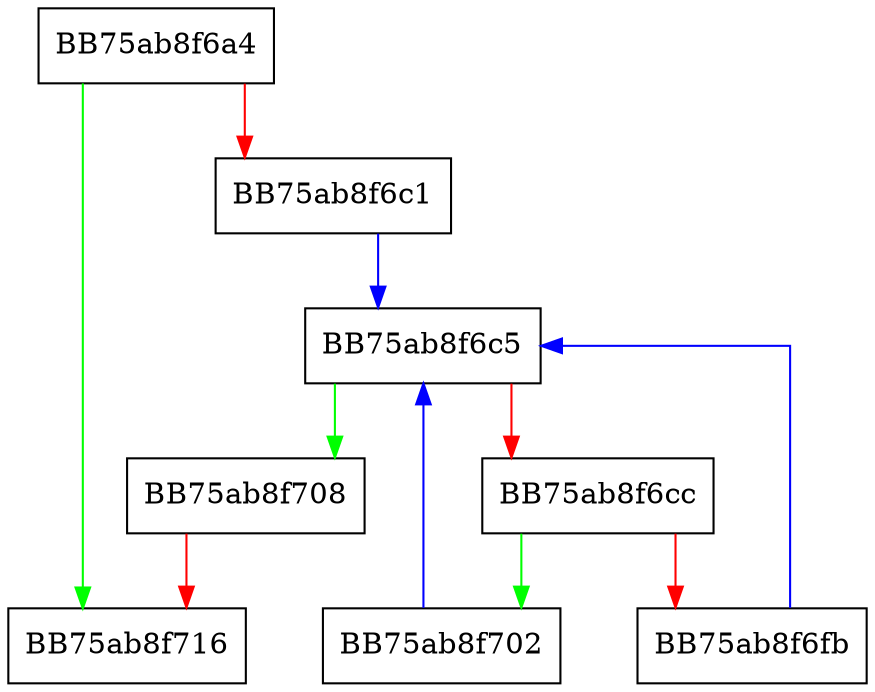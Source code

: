 digraph Shutdown {
  node [shape="box"];
  graph [splines=ortho];
  BB75ab8f6a4 -> BB75ab8f716 [color="green"];
  BB75ab8f6a4 -> BB75ab8f6c1 [color="red"];
  BB75ab8f6c1 -> BB75ab8f6c5 [color="blue"];
  BB75ab8f6c5 -> BB75ab8f708 [color="green"];
  BB75ab8f6c5 -> BB75ab8f6cc [color="red"];
  BB75ab8f6cc -> BB75ab8f702 [color="green"];
  BB75ab8f6cc -> BB75ab8f6fb [color="red"];
  BB75ab8f6fb -> BB75ab8f6c5 [color="blue"];
  BB75ab8f702 -> BB75ab8f6c5 [color="blue"];
  BB75ab8f708 -> BB75ab8f716 [color="red"];
}